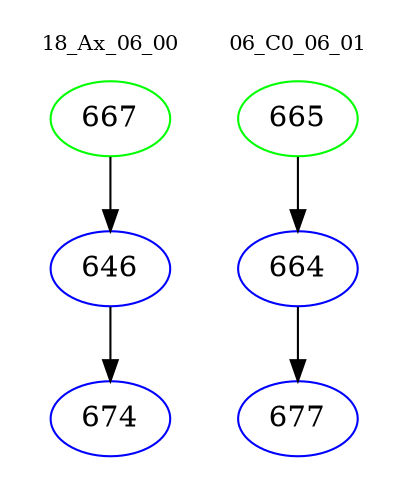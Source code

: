 digraph{
subgraph cluster_0 {
color = white
label = "18_Ax_06_00";
fontsize=10;
T0_667 [label="667", color="green"]
T0_667 -> T0_646 [color="black"]
T0_646 [label="646", color="blue"]
T0_646 -> T0_674 [color="black"]
T0_674 [label="674", color="blue"]
}
subgraph cluster_1 {
color = white
label = "06_C0_06_01";
fontsize=10;
T1_665 [label="665", color="green"]
T1_665 -> T1_664 [color="black"]
T1_664 [label="664", color="blue"]
T1_664 -> T1_677 [color="black"]
T1_677 [label="677", color="blue"]
}
}
